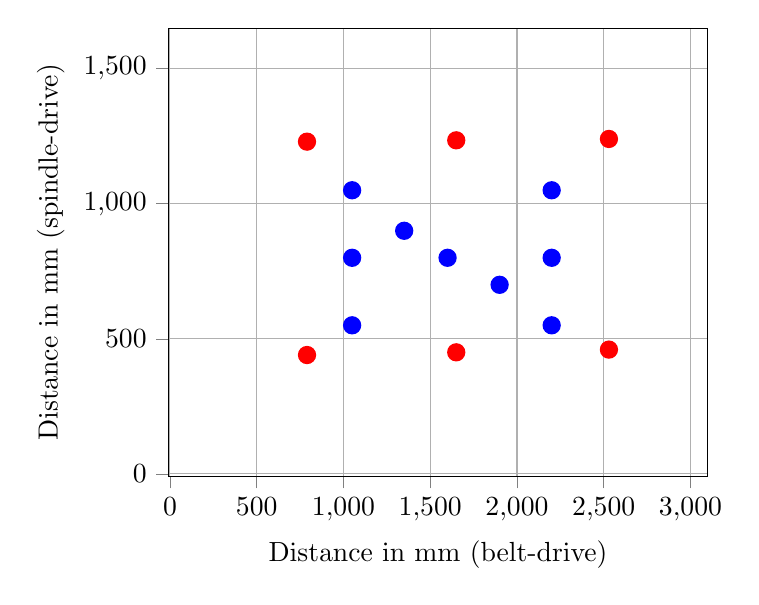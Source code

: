 % This file was created by matplotlib2tikz v0.6.12.
\begin{tikzpicture}

\begin{axis}[
xlabel={Distance in mm (belt-drive)},
ylabel={Distance in mm (spindle-drive)},
xmin=-10, xmax=3100,
ymin=-10, ymax=1650,
tick align=outside,
tick pos=left,
xmajorgrids,
x grid style={lightgray!92.026!black},
ymajorgrids,
y grid style={lightgray!92.026!black}
]
\addplot [semithick, red, mark=*, mark size=3, mark options={solid}, only marks, forget plot]
table {%
790 1230
};
\addplot [semithick, red, mark=*, mark size=3, mark options={solid}, only marks, forget plot]
table {%
790 440
};
\addplot [semithick, red, mark=*, mark size=3, mark options={solid}, only marks, forget plot]
table {%
1650 450
};
\addplot [semithick, red, mark=*, mark size=3, mark options={solid}, only marks, forget plot]
table {%
2530 460
};
\addplot [semithick, red, mark=*, mark size=3, mark options={solid}, only marks, forget plot]
table {%
2530 1240
};
\addplot [semithick, red, mark=*, mark size=3, mark options={solid}, only marks, forget plot]
table {%
1650 1235
};
\addplot [semithick, blue, mark=*, mark size=3, mark options={solid}, only marks, forget plot]
table {%
1050 550
1050 800
1050 1050
1350 900
1600 800
1900 700
2200 550
2200 800
2200 1050
};
\end{axis}

\end{tikzpicture}
